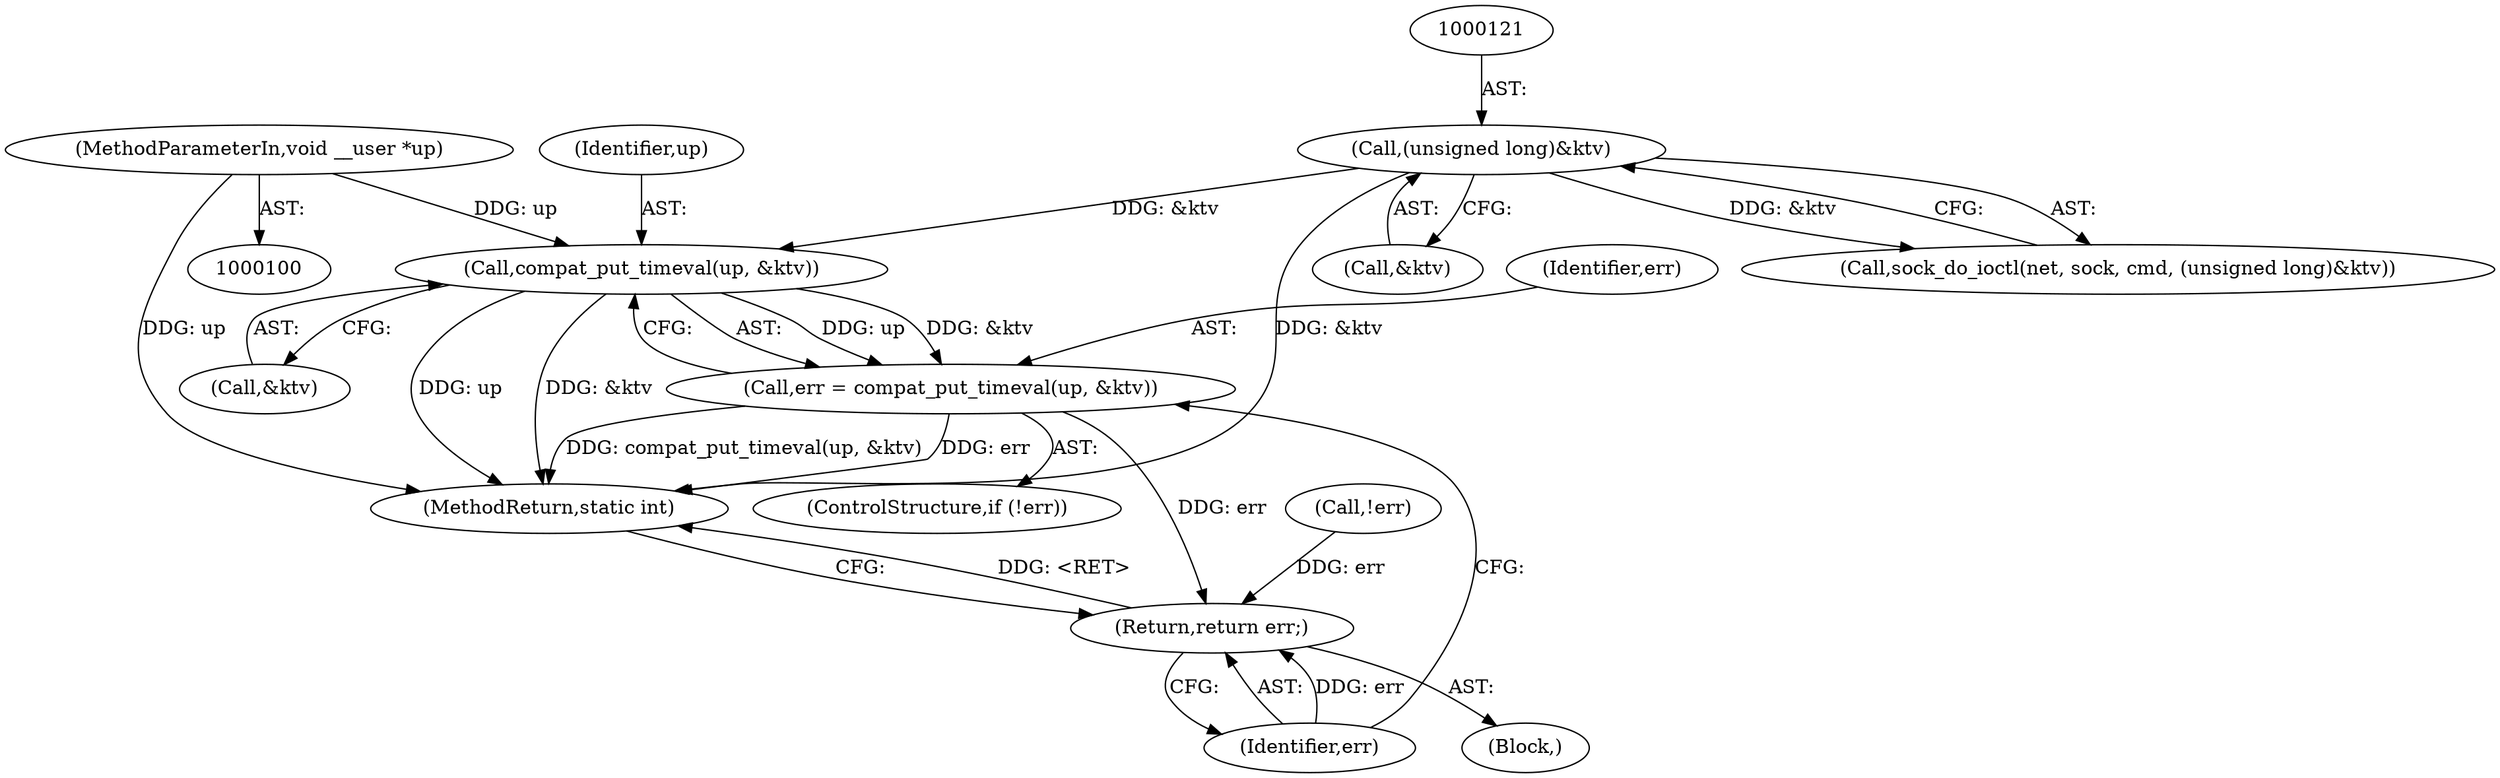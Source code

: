 digraph "1_linux_ed6fe9d614fc1bca95eb8c0ccd0e92db00ef9d5d@del" {
"1000131" [label="(Call,compat_put_timeval(up, &ktv))"];
"1000104" [label="(MethodParameterIn,void __user *up)"];
"1000120" [label="(Call,(unsigned long)&ktv)"];
"1000129" [label="(Call,err = compat_put_timeval(up, &ktv))"];
"1000135" [label="(Return,return err;)"];
"1000130" [label="(Identifier,err)"];
"1000129" [label="(Call,err = compat_put_timeval(up, &ktv))"];
"1000132" [label="(Identifier,up)"];
"1000104" [label="(MethodParameterIn,void __user *up)"];
"1000120" [label="(Call,(unsigned long)&ktv)"];
"1000122" [label="(Call,&ktv)"];
"1000135" [label="(Return,return err;)"];
"1000133" [label="(Call,&ktv)"];
"1000136" [label="(Identifier,err)"];
"1000105" [label="(Block,)"];
"1000131" [label="(Call,compat_put_timeval(up, &ktv))"];
"1000127" [label="(Call,!err)"];
"1000116" [label="(Call,sock_do_ioctl(net, sock, cmd, (unsigned long)&ktv))"];
"1000126" [label="(ControlStructure,if (!err))"];
"1000137" [label="(MethodReturn,static int)"];
"1000131" -> "1000129"  [label="AST: "];
"1000131" -> "1000133"  [label="CFG: "];
"1000132" -> "1000131"  [label="AST: "];
"1000133" -> "1000131"  [label="AST: "];
"1000129" -> "1000131"  [label="CFG: "];
"1000131" -> "1000137"  [label="DDG: up"];
"1000131" -> "1000137"  [label="DDG: &ktv"];
"1000131" -> "1000129"  [label="DDG: up"];
"1000131" -> "1000129"  [label="DDG: &ktv"];
"1000104" -> "1000131"  [label="DDG: up"];
"1000120" -> "1000131"  [label="DDG: &ktv"];
"1000104" -> "1000100"  [label="AST: "];
"1000104" -> "1000137"  [label="DDG: up"];
"1000120" -> "1000116"  [label="AST: "];
"1000120" -> "1000122"  [label="CFG: "];
"1000121" -> "1000120"  [label="AST: "];
"1000122" -> "1000120"  [label="AST: "];
"1000116" -> "1000120"  [label="CFG: "];
"1000120" -> "1000137"  [label="DDG: &ktv"];
"1000120" -> "1000116"  [label="DDG: &ktv"];
"1000129" -> "1000126"  [label="AST: "];
"1000130" -> "1000129"  [label="AST: "];
"1000136" -> "1000129"  [label="CFG: "];
"1000129" -> "1000137"  [label="DDG: err"];
"1000129" -> "1000137"  [label="DDG: compat_put_timeval(up, &ktv)"];
"1000129" -> "1000135"  [label="DDG: err"];
"1000135" -> "1000105"  [label="AST: "];
"1000135" -> "1000136"  [label="CFG: "];
"1000136" -> "1000135"  [label="AST: "];
"1000137" -> "1000135"  [label="CFG: "];
"1000135" -> "1000137"  [label="DDG: <RET>"];
"1000136" -> "1000135"  [label="DDG: err"];
"1000127" -> "1000135"  [label="DDG: err"];
}
